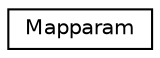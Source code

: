 digraph "Graphical Class Hierarchy"
{
 // LATEX_PDF_SIZE
  edge [fontname="Helvetica",fontsize="10",labelfontname="Helvetica",labelfontsize="10"];
  node [fontname="Helvetica",fontsize="10",shape=record];
  rankdir="LR";
  Node0 [label="Mapparam",height=0.2,width=0.4,color="black", fillcolor="white", style="filled",URL="$classMapparam.html",tooltip=" "];
}

